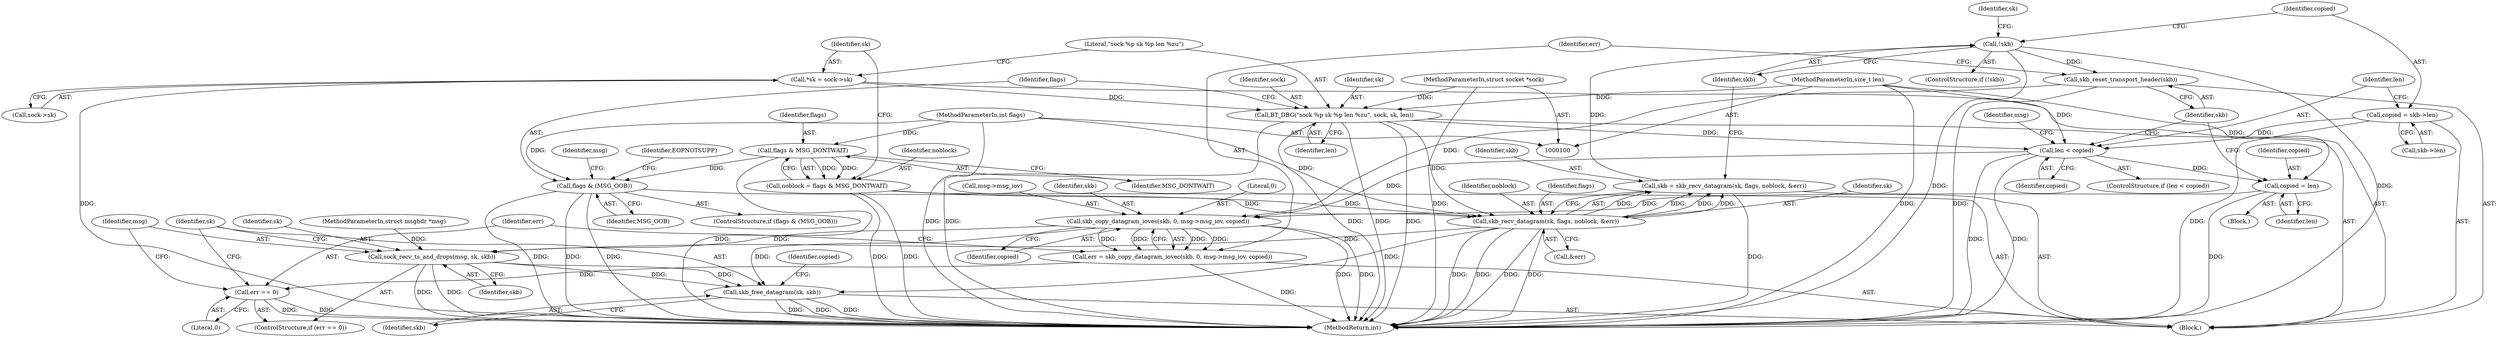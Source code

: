 digraph "0_linux_4683f42fde3977bdb4e8a09622788cc8b5313778@API" {
"1000183" [label="(Call,skb_copy_datagram_iovec(skb, 0, msg->msg_iov, copied))"];
"1000179" [label="(Call,skb_reset_transport_header(skb))"];
"1000148" [label="(Call,!skb)"];
"1000139" [label="(Call,skb = skb_recv_datagram(sk, flags, noblock, &err))"];
"1000141" [label="(Call,skb_recv_datagram(sk, flags, noblock, &err))"];
"1000122" [label="(Call,BT_DBG(\"sock %p sk %p len %zu\", sock, sk, len))"];
"1000102" [label="(MethodParameterIn,struct socket *sock)"];
"1000114" [label="(Call,*sk = sock->sk)"];
"1000104" [label="(MethodParameterIn,size_t len)"];
"1000128" [label="(Call,flags & (MSG_OOB))"];
"1000110" [label="(Call,flags & MSG_DONTWAIT)"];
"1000105" [label="(MethodParameterIn,int flags)"];
"1000108" [label="(Call,noblock = flags & MSG_DONTWAIT)"];
"1000167" [label="(Call,len < copied)"];
"1000161" [label="(Call,copied = skb->len)"];
"1000176" [label="(Call,copied = len)"];
"1000181" [label="(Call,err = skb_copy_datagram_iovec(skb, 0, msg->msg_iov, copied))"];
"1000191" [label="(Call,err == 0)"];
"1000194" [label="(Call,sock_recv_ts_and_drops(msg, sk, skb))"];
"1000198" [label="(Call,skb_free_datagram(sk, skb))"];
"1000182" [label="(Identifier,err)"];
"1000139" [label="(Call,skb = skb_recv_datagram(sk, flags, noblock, &err))"];
"1000166" [label="(ControlStructure,if (len < copied))"];
"1000197" [label="(Identifier,skb)"];
"1000126" [label="(Identifier,len)"];
"1000198" [label="(Call,skb_free_datagram(sk, skb))"];
"1000196" [label="(Identifier,sk)"];
"1000128" [label="(Call,flags & (MSG_OOB))"];
"1000122" [label="(Call,BT_DBG(\"sock %p sk %p len %zu\", sock, sk, len))"];
"1000186" [label="(Call,msg->msg_iov)"];
"1000191" [label="(Call,err == 0)"];
"1000177" [label="(Identifier,copied)"];
"1000143" [label="(Identifier,flags)"];
"1000194" [label="(Call,sock_recv_ts_and_drops(msg, sk, skb))"];
"1000167" [label="(Call,len < copied)"];
"1000130" [label="(Identifier,MSG_OOB)"];
"1000180" [label="(Identifier,skb)"];
"1000104" [label="(MethodParameterIn,size_t len)"];
"1000111" [label="(Identifier,flags)"];
"1000141" [label="(Call,skb_recv_datagram(sk, flags, noblock, &err))"];
"1000109" [label="(Identifier,noblock)"];
"1000140" [label="(Identifier,skb)"];
"1000189" [label="(Identifier,copied)"];
"1000110" [label="(Call,flags & MSG_DONTWAIT)"];
"1000184" [label="(Identifier,skb)"];
"1000161" [label="(Call,copied = skb->len)"];
"1000142" [label="(Identifier,sk)"];
"1000190" [label="(ControlStructure,if (err == 0))"];
"1000136" [label="(Identifier,msg)"];
"1000148" [label="(Call,!skb)"];
"1000147" [label="(ControlStructure,if (!skb))"];
"1000108" [label="(Call,noblock = flags & MSG_DONTWAIT)"];
"1000169" [label="(Identifier,copied)"];
"1000200" [label="(Identifier,skb)"];
"1000183" [label="(Call,skb_copy_datagram_iovec(skb, 0, msg->msg_iov, copied))"];
"1000124" [label="(Identifier,sock)"];
"1000129" [label="(Identifier,flags)"];
"1000133" [label="(Identifier,EOPNOTSUPP)"];
"1000178" [label="(Identifier,len)"];
"1000125" [label="(Identifier,sk)"];
"1000162" [label="(Identifier,copied)"];
"1000127" [label="(ControlStructure,if (flags & (MSG_OOB)))"];
"1000112" [label="(Identifier,MSG_DONTWAIT)"];
"1000168" [label="(Identifier,len)"];
"1000103" [label="(MethodParameterIn,struct msghdr *msg)"];
"1000163" [label="(Call,skb->len)"];
"1000106" [label="(Block,)"];
"1000102" [label="(MethodParameterIn,struct socket *sock)"];
"1000202" [label="(MethodReturn,int)"];
"1000149" [label="(Identifier,skb)"];
"1000116" [label="(Call,sock->sk)"];
"1000195" [label="(Identifier,msg)"];
"1000154" [label="(Identifier,sk)"];
"1000115" [label="(Identifier,sk)"];
"1000179" [label="(Call,skb_reset_transport_header(skb))"];
"1000201" [label="(Identifier,copied)"];
"1000176" [label="(Call,copied = len)"];
"1000192" [label="(Identifier,err)"];
"1000114" [label="(Call,*sk = sock->sk)"];
"1000170" [label="(Block,)"];
"1000145" [label="(Call,&err)"];
"1000173" [label="(Identifier,msg)"];
"1000105" [label="(MethodParameterIn,int flags)"];
"1000185" [label="(Literal,0)"];
"1000199" [label="(Identifier,sk)"];
"1000193" [label="(Literal,0)"];
"1000123" [label="(Literal,\"sock %p sk %p len %zu\")"];
"1000181" [label="(Call,err = skb_copy_datagram_iovec(skb, 0, msg->msg_iov, copied))"];
"1000144" [label="(Identifier,noblock)"];
"1000183" -> "1000181"  [label="AST: "];
"1000183" -> "1000189"  [label="CFG: "];
"1000184" -> "1000183"  [label="AST: "];
"1000185" -> "1000183"  [label="AST: "];
"1000186" -> "1000183"  [label="AST: "];
"1000189" -> "1000183"  [label="AST: "];
"1000181" -> "1000183"  [label="CFG: "];
"1000183" -> "1000202"  [label="DDG: "];
"1000183" -> "1000202"  [label="DDG: "];
"1000183" -> "1000181"  [label="DDG: "];
"1000183" -> "1000181"  [label="DDG: "];
"1000183" -> "1000181"  [label="DDG: "];
"1000183" -> "1000181"  [label="DDG: "];
"1000179" -> "1000183"  [label="DDG: "];
"1000167" -> "1000183"  [label="DDG: "];
"1000176" -> "1000183"  [label="DDG: "];
"1000183" -> "1000194"  [label="DDG: "];
"1000183" -> "1000198"  [label="DDG: "];
"1000179" -> "1000106"  [label="AST: "];
"1000179" -> "1000180"  [label="CFG: "];
"1000180" -> "1000179"  [label="AST: "];
"1000182" -> "1000179"  [label="CFG: "];
"1000179" -> "1000202"  [label="DDG: "];
"1000148" -> "1000179"  [label="DDG: "];
"1000148" -> "1000147"  [label="AST: "];
"1000148" -> "1000149"  [label="CFG: "];
"1000149" -> "1000148"  [label="AST: "];
"1000154" -> "1000148"  [label="CFG: "];
"1000162" -> "1000148"  [label="CFG: "];
"1000148" -> "1000202"  [label="DDG: "];
"1000148" -> "1000202"  [label="DDG: "];
"1000139" -> "1000148"  [label="DDG: "];
"1000139" -> "1000106"  [label="AST: "];
"1000139" -> "1000141"  [label="CFG: "];
"1000140" -> "1000139"  [label="AST: "];
"1000141" -> "1000139"  [label="AST: "];
"1000149" -> "1000139"  [label="CFG: "];
"1000139" -> "1000202"  [label="DDG: "];
"1000141" -> "1000139"  [label="DDG: "];
"1000141" -> "1000139"  [label="DDG: "];
"1000141" -> "1000139"  [label="DDG: "];
"1000141" -> "1000139"  [label="DDG: "];
"1000141" -> "1000145"  [label="CFG: "];
"1000142" -> "1000141"  [label="AST: "];
"1000143" -> "1000141"  [label="AST: "];
"1000144" -> "1000141"  [label="AST: "];
"1000145" -> "1000141"  [label="AST: "];
"1000141" -> "1000202"  [label="DDG: "];
"1000141" -> "1000202"  [label="DDG: "];
"1000141" -> "1000202"  [label="DDG: "];
"1000141" -> "1000202"  [label="DDG: "];
"1000122" -> "1000141"  [label="DDG: "];
"1000128" -> "1000141"  [label="DDG: "];
"1000105" -> "1000141"  [label="DDG: "];
"1000108" -> "1000141"  [label="DDG: "];
"1000141" -> "1000194"  [label="DDG: "];
"1000141" -> "1000198"  [label="DDG: "];
"1000122" -> "1000106"  [label="AST: "];
"1000122" -> "1000126"  [label="CFG: "];
"1000123" -> "1000122"  [label="AST: "];
"1000124" -> "1000122"  [label="AST: "];
"1000125" -> "1000122"  [label="AST: "];
"1000126" -> "1000122"  [label="AST: "];
"1000129" -> "1000122"  [label="CFG: "];
"1000122" -> "1000202"  [label="DDG: "];
"1000122" -> "1000202"  [label="DDG: "];
"1000122" -> "1000202"  [label="DDG: "];
"1000122" -> "1000202"  [label="DDG: "];
"1000102" -> "1000122"  [label="DDG: "];
"1000114" -> "1000122"  [label="DDG: "];
"1000104" -> "1000122"  [label="DDG: "];
"1000122" -> "1000167"  [label="DDG: "];
"1000102" -> "1000100"  [label="AST: "];
"1000102" -> "1000202"  [label="DDG: "];
"1000114" -> "1000106"  [label="AST: "];
"1000114" -> "1000116"  [label="CFG: "];
"1000115" -> "1000114"  [label="AST: "];
"1000116" -> "1000114"  [label="AST: "];
"1000123" -> "1000114"  [label="CFG: "];
"1000114" -> "1000202"  [label="DDG: "];
"1000104" -> "1000100"  [label="AST: "];
"1000104" -> "1000202"  [label="DDG: "];
"1000104" -> "1000167"  [label="DDG: "];
"1000104" -> "1000176"  [label="DDG: "];
"1000128" -> "1000127"  [label="AST: "];
"1000128" -> "1000130"  [label="CFG: "];
"1000129" -> "1000128"  [label="AST: "];
"1000130" -> "1000128"  [label="AST: "];
"1000133" -> "1000128"  [label="CFG: "];
"1000136" -> "1000128"  [label="CFG: "];
"1000128" -> "1000202"  [label="DDG: "];
"1000128" -> "1000202"  [label="DDG: "];
"1000128" -> "1000202"  [label="DDG: "];
"1000110" -> "1000128"  [label="DDG: "];
"1000105" -> "1000128"  [label="DDG: "];
"1000110" -> "1000108"  [label="AST: "];
"1000110" -> "1000112"  [label="CFG: "];
"1000111" -> "1000110"  [label="AST: "];
"1000112" -> "1000110"  [label="AST: "];
"1000108" -> "1000110"  [label="CFG: "];
"1000110" -> "1000202"  [label="DDG: "];
"1000110" -> "1000108"  [label="DDG: "];
"1000110" -> "1000108"  [label="DDG: "];
"1000105" -> "1000110"  [label="DDG: "];
"1000105" -> "1000100"  [label="AST: "];
"1000105" -> "1000202"  [label="DDG: "];
"1000108" -> "1000106"  [label="AST: "];
"1000109" -> "1000108"  [label="AST: "];
"1000115" -> "1000108"  [label="CFG: "];
"1000108" -> "1000202"  [label="DDG: "];
"1000108" -> "1000202"  [label="DDG: "];
"1000167" -> "1000166"  [label="AST: "];
"1000167" -> "1000169"  [label="CFG: "];
"1000168" -> "1000167"  [label="AST: "];
"1000169" -> "1000167"  [label="AST: "];
"1000173" -> "1000167"  [label="CFG: "];
"1000180" -> "1000167"  [label="CFG: "];
"1000167" -> "1000202"  [label="DDG: "];
"1000167" -> "1000202"  [label="DDG: "];
"1000161" -> "1000167"  [label="DDG: "];
"1000167" -> "1000176"  [label="DDG: "];
"1000161" -> "1000106"  [label="AST: "];
"1000161" -> "1000163"  [label="CFG: "];
"1000162" -> "1000161"  [label="AST: "];
"1000163" -> "1000161"  [label="AST: "];
"1000168" -> "1000161"  [label="CFG: "];
"1000161" -> "1000202"  [label="DDG: "];
"1000176" -> "1000170"  [label="AST: "];
"1000176" -> "1000178"  [label="CFG: "];
"1000177" -> "1000176"  [label="AST: "];
"1000178" -> "1000176"  [label="AST: "];
"1000180" -> "1000176"  [label="CFG: "];
"1000176" -> "1000202"  [label="DDG: "];
"1000181" -> "1000106"  [label="AST: "];
"1000182" -> "1000181"  [label="AST: "];
"1000192" -> "1000181"  [label="CFG: "];
"1000181" -> "1000202"  [label="DDG: "];
"1000181" -> "1000191"  [label="DDG: "];
"1000191" -> "1000190"  [label="AST: "];
"1000191" -> "1000193"  [label="CFG: "];
"1000192" -> "1000191"  [label="AST: "];
"1000193" -> "1000191"  [label="AST: "];
"1000195" -> "1000191"  [label="CFG: "];
"1000199" -> "1000191"  [label="CFG: "];
"1000191" -> "1000202"  [label="DDG: "];
"1000191" -> "1000202"  [label="DDG: "];
"1000194" -> "1000190"  [label="AST: "];
"1000194" -> "1000197"  [label="CFG: "];
"1000195" -> "1000194"  [label="AST: "];
"1000196" -> "1000194"  [label="AST: "];
"1000197" -> "1000194"  [label="AST: "];
"1000199" -> "1000194"  [label="CFG: "];
"1000194" -> "1000202"  [label="DDG: "];
"1000194" -> "1000202"  [label="DDG: "];
"1000103" -> "1000194"  [label="DDG: "];
"1000194" -> "1000198"  [label="DDG: "];
"1000194" -> "1000198"  [label="DDG: "];
"1000198" -> "1000106"  [label="AST: "];
"1000198" -> "1000200"  [label="CFG: "];
"1000199" -> "1000198"  [label="AST: "];
"1000200" -> "1000198"  [label="AST: "];
"1000201" -> "1000198"  [label="CFG: "];
"1000198" -> "1000202"  [label="DDG: "];
"1000198" -> "1000202"  [label="DDG: "];
"1000198" -> "1000202"  [label="DDG: "];
}

